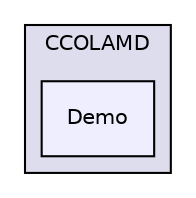 digraph "libs/SuiteSparse/CCOLAMD/Demo" {
  compound=true
  node [ fontsize="10", fontname="Helvetica"];
  edge [ labelfontsize="10", labelfontname="Helvetica"];
  subgraph clusterdir_6f4826a659bb3257cdd3cd8b31c2ca85 {
    graph [ bgcolor="#ddddee", pencolor="black", label="CCOLAMD" fontname="Helvetica", fontsize="10", URL="dir_6f4826a659bb3257cdd3cd8b31c2ca85.html"]
  dir_470f1f89ede500151c9d847ba9bf6823 [shape=box, label="Demo", style="filled", fillcolor="#eeeeff", pencolor="black", URL="dir_470f1f89ede500151c9d847ba9bf6823.html"];
  }
}
